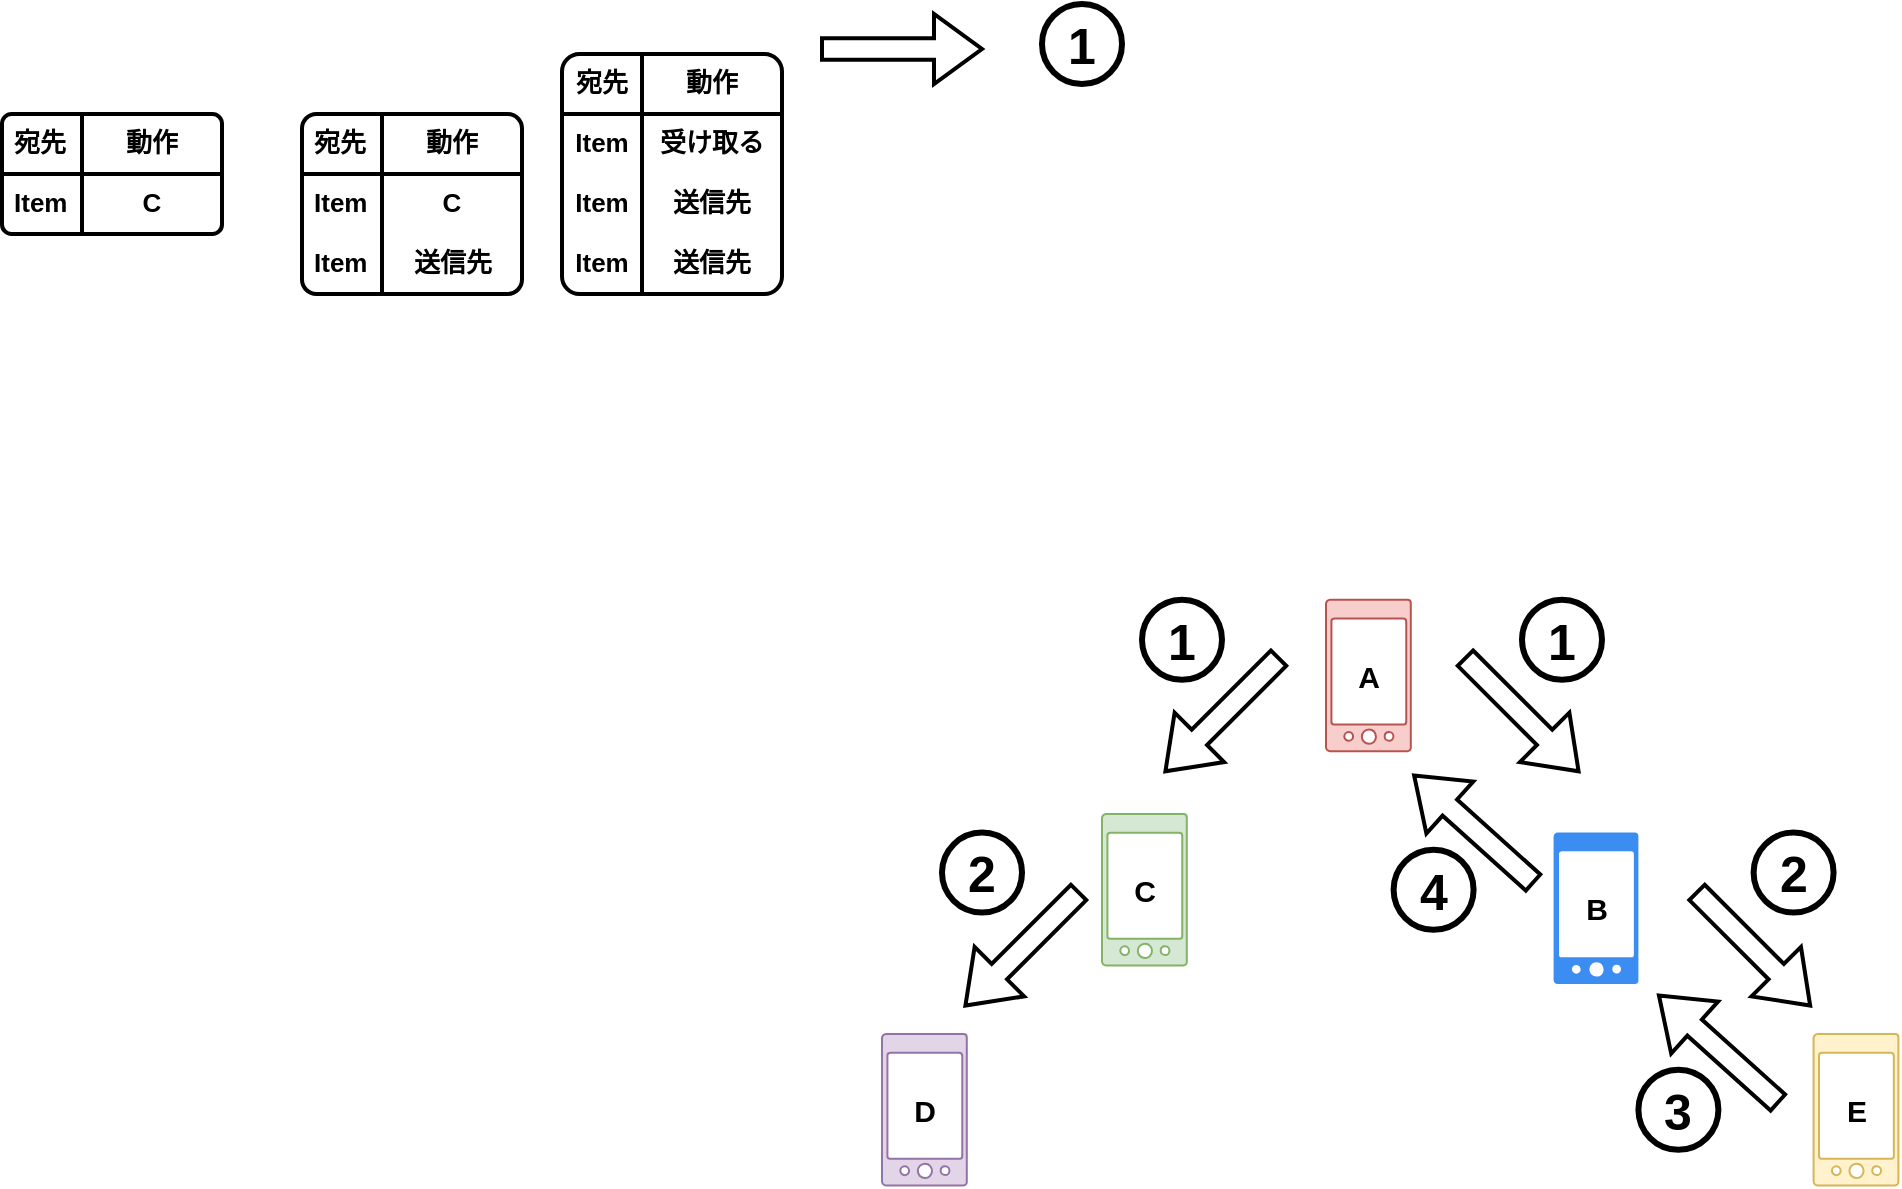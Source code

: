 <mxfile version="26.0.11">
  <diagram name="ページ1" id="_vRMY4wKFBXDXoaJsUKD">
    <mxGraphModel dx="2080" dy="833" grid="1" gridSize="10" guides="1" tooltips="1" connect="1" arrows="1" fold="1" page="1" pageScale="1" pageWidth="827" pageHeight="1169" math="0" shadow="0">
      <root>
        <mxCell id="0" />
        <mxCell id="1" parent="0" />
        <mxCell id="zwYwfQuwH_KNPQyuN6vb-121" value="" style="group;fontStyle=1;fontSize=13;" vertex="1" connectable="0" parent="1">
          <mxGeometry x="-120" y="60" width="110" height="90" as="geometry" />
        </mxCell>
        <mxCell id="zwYwfQuwH_KNPQyuN6vb-122" value="" style="shape=internalStorage;whiteSpace=wrap;html=1;dx=40;dy=30;rounded=1;arcSize=8;strokeWidth=2;fontStyle=1;fontSize=13;" vertex="1" parent="zwYwfQuwH_KNPQyuN6vb-121">
          <mxGeometry width="110" height="90" as="geometry" />
        </mxCell>
        <mxCell id="zwYwfQuwH_KNPQyuN6vb-123" value="宛先" style="text;strokeColor=none;fillColor=none;spacingLeft=4;spacingRight=4;overflow=hidden;rotatable=0;points=[[0,0.5],[1,0.5]];portConstraint=eastwest;fontSize=13;whiteSpace=wrap;html=1;fontStyle=1" vertex="1" parent="zwYwfQuwH_KNPQyuN6vb-121">
          <mxGeometry width="40" height="30" as="geometry" />
        </mxCell>
        <mxCell id="zwYwfQuwH_KNPQyuN6vb-124" value="動作" style="text;strokeColor=none;fillColor=none;spacingLeft=4;spacingRight=4;overflow=hidden;rotatable=0;points=[[0,0.5],[1,0.5]];portConstraint=eastwest;fontSize=13;whiteSpace=wrap;html=1;fontStyle=1;align=center;" vertex="1" parent="zwYwfQuwH_KNPQyuN6vb-121">
          <mxGeometry x="50" width="50" height="30" as="geometry" />
        </mxCell>
        <mxCell id="zwYwfQuwH_KNPQyuN6vb-125" value="Item" style="text;strokeColor=none;fillColor=none;spacingLeft=4;spacingRight=4;overflow=hidden;rotatable=0;points=[[0,0.5],[1,0.5]];portConstraint=eastwest;fontSize=13;whiteSpace=wrap;html=1;fontStyle=1" vertex="1" parent="zwYwfQuwH_KNPQyuN6vb-121">
          <mxGeometry y="30" width="40" height="30" as="geometry" />
        </mxCell>
        <mxCell id="zwYwfQuwH_KNPQyuN6vb-126" value="Item" style="text;strokeColor=none;fillColor=none;spacingLeft=4;spacingRight=4;overflow=hidden;rotatable=0;points=[[0,0.5],[1,0.5]];portConstraint=eastwest;fontSize=13;whiteSpace=wrap;html=1;fontStyle=1" vertex="1" parent="zwYwfQuwH_KNPQyuN6vb-121">
          <mxGeometry y="60" width="40" height="30" as="geometry" />
        </mxCell>
        <mxCell id="zwYwfQuwH_KNPQyuN6vb-127" value="C" style="text;strokeColor=none;fillColor=none;spacingLeft=4;spacingRight=4;overflow=hidden;rotatable=0;points=[[0,0.5],[1,0.5]];portConstraint=eastwest;fontSize=13;whiteSpace=wrap;html=1;align=center;fontStyle=1" vertex="1" parent="zwYwfQuwH_KNPQyuN6vb-121">
          <mxGeometry x="40" y="30" width="70" height="30" as="geometry" />
        </mxCell>
        <mxCell id="zwYwfQuwH_KNPQyuN6vb-128" value="送信先" style="text;strokeColor=none;fillColor=none;spacingLeft=4;spacingRight=4;overflow=hidden;rotatable=0;points=[[0,0.5],[1,0.5]];portConstraint=eastwest;fontSize=13;whiteSpace=wrap;html=1;fontStyle=1" vertex="1" parent="zwYwfQuwH_KNPQyuN6vb-121">
          <mxGeometry x="50" y="60" width="50" height="30" as="geometry" />
        </mxCell>
        <mxCell id="zwYwfQuwH_KNPQyuN6vb-217" value="" style="html=1;shadow=0;dashed=0;align=center;verticalAlign=middle;shape=mxgraph.arrows2.arrow;dy=0.69;dx=24;notch=0;fontSize=16;strokeWidth=2;" vertex="1" parent="1">
          <mxGeometry x="140" y="10" width="80" height="35" as="geometry" />
        </mxCell>
        <mxCell id="zwYwfQuwH_KNPQyuN6vb-254" value="" style="group;align=center;" vertex="1" connectable="0" parent="1">
          <mxGeometry x="10" y="30" width="110" height="120" as="geometry" />
        </mxCell>
        <mxCell id="zwYwfQuwH_KNPQyuN6vb-255" value="" style="shape=internalStorage;whiteSpace=wrap;html=1;dx=40;dy=30;rounded=1;arcSize=8;strokeWidth=2;fontStyle=1;fontSize=13;align=center;" vertex="1" parent="zwYwfQuwH_KNPQyuN6vb-254">
          <mxGeometry width="110" height="120" as="geometry" />
        </mxCell>
        <mxCell id="zwYwfQuwH_KNPQyuN6vb-256" value="宛先" style="text;strokeColor=none;fillColor=none;spacingLeft=4;spacingRight=4;overflow=hidden;rotatable=0;points=[[0,0.5],[1,0.5]];portConstraint=eastwest;fontSize=13;whiteSpace=wrap;html=1;fontStyle=1;align=center;" vertex="1" parent="zwYwfQuwH_KNPQyuN6vb-254">
          <mxGeometry width="40" height="30" as="geometry" />
        </mxCell>
        <mxCell id="zwYwfQuwH_KNPQyuN6vb-257" value="動作" style="text;strokeColor=none;fillColor=none;spacingLeft=4;spacingRight=4;overflow=hidden;rotatable=0;points=[[0,0.5],[1,0.5]];portConstraint=eastwest;fontSize=13;whiteSpace=wrap;html=1;fontStyle=1;align=center;" vertex="1" parent="zwYwfQuwH_KNPQyuN6vb-254">
          <mxGeometry x="50" width="50" height="30" as="geometry" />
        </mxCell>
        <mxCell id="zwYwfQuwH_KNPQyuN6vb-258" value="Item" style="text;strokeColor=none;fillColor=none;spacingLeft=4;spacingRight=4;overflow=hidden;rotatable=0;points=[[0,0.5],[1,0.5]];portConstraint=eastwest;fontSize=13;whiteSpace=wrap;html=1;fontStyle=1;align=center;" vertex="1" parent="zwYwfQuwH_KNPQyuN6vb-254">
          <mxGeometry y="30" width="40" height="30" as="geometry" />
        </mxCell>
        <mxCell id="zwYwfQuwH_KNPQyuN6vb-259" value="Item" style="text;strokeColor=none;fillColor=none;spacingLeft=4;spacingRight=4;overflow=hidden;rotatable=0;points=[[0,0.5],[1,0.5]];portConstraint=eastwest;fontSize=13;whiteSpace=wrap;html=1;fontStyle=1;align=center;" vertex="1" parent="zwYwfQuwH_KNPQyuN6vb-254">
          <mxGeometry y="60" width="40" height="30" as="geometry" />
        </mxCell>
        <mxCell id="zwYwfQuwH_KNPQyuN6vb-260" value="受け取る" style="text;strokeColor=none;fillColor=none;spacingLeft=4;spacingRight=4;overflow=hidden;rotatable=0;points=[[0,0.5],[1,0.5]];portConstraint=eastwest;fontSize=13;whiteSpace=wrap;html=1;align=center;fontStyle=1" vertex="1" parent="zwYwfQuwH_KNPQyuN6vb-254">
          <mxGeometry x="40" y="30" width="70" height="30" as="geometry" />
        </mxCell>
        <mxCell id="zwYwfQuwH_KNPQyuN6vb-261" value="送信先" style="text;strokeColor=none;fillColor=none;spacingLeft=4;spacingRight=4;overflow=hidden;rotatable=0;points=[[0,0.5],[1,0.5]];portConstraint=eastwest;fontSize=13;whiteSpace=wrap;html=1;fontStyle=1;align=center;" vertex="1" parent="zwYwfQuwH_KNPQyuN6vb-254">
          <mxGeometry x="50" y="60" width="50" height="30" as="geometry" />
        </mxCell>
        <mxCell id="zwYwfQuwH_KNPQyuN6vb-262" value="送信先" style="text;strokeColor=none;fillColor=none;spacingLeft=4;spacingRight=4;overflow=hidden;rotatable=0;points=[[0,0.5],[1,0.5]];portConstraint=eastwest;fontSize=13;whiteSpace=wrap;html=1;fontStyle=1;align=center;" vertex="1" parent="zwYwfQuwH_KNPQyuN6vb-254">
          <mxGeometry x="50" y="90" width="50" height="30" as="geometry" />
        </mxCell>
        <mxCell id="zwYwfQuwH_KNPQyuN6vb-263" value="Item" style="text;strokeColor=none;fillColor=none;spacingLeft=4;spacingRight=4;overflow=hidden;rotatable=0;points=[[0,0.5],[1,0.5]];portConstraint=eastwest;fontSize=13;whiteSpace=wrap;html=1;fontStyle=1;align=center;" vertex="1" parent="zwYwfQuwH_KNPQyuN6vb-254">
          <mxGeometry y="90" width="40" height="30" as="geometry" />
        </mxCell>
        <mxCell id="zwYwfQuwH_KNPQyuN6vb-273" value="" style="group" vertex="1" connectable="0" parent="1">
          <mxGeometry x="-270" y="60" width="110" height="60" as="geometry" />
        </mxCell>
        <mxCell id="zwYwfQuwH_KNPQyuN6vb-274" value="" style="shape=internalStorage;whiteSpace=wrap;html=1;dx=40;dy=30;rounded=1;arcSize=8;strokeWidth=2;fontStyle=1;fontSize=13;container=0;" vertex="1" parent="zwYwfQuwH_KNPQyuN6vb-273">
          <mxGeometry width="110" height="60" as="geometry" />
        </mxCell>
        <mxCell id="zwYwfQuwH_KNPQyuN6vb-275" value="宛先" style="text;strokeColor=none;fillColor=none;spacingLeft=4;spacingRight=4;overflow=hidden;rotatable=0;points=[[0,0.5],[1,0.5]];portConstraint=eastwest;fontSize=13;whiteSpace=wrap;html=1;fontStyle=1;container=0;" vertex="1" parent="zwYwfQuwH_KNPQyuN6vb-273">
          <mxGeometry width="40" height="30" as="geometry" />
        </mxCell>
        <mxCell id="zwYwfQuwH_KNPQyuN6vb-276" value="動作" style="text;strokeColor=none;fillColor=none;spacingLeft=4;spacingRight=4;overflow=hidden;rotatable=0;points=[[0,0.5],[1,0.5]];portConstraint=eastwest;fontSize=13;whiteSpace=wrap;html=1;fontStyle=1;container=0;align=center;" vertex="1" parent="zwYwfQuwH_KNPQyuN6vb-273">
          <mxGeometry x="50" width="50" height="30" as="geometry" />
        </mxCell>
        <mxCell id="zwYwfQuwH_KNPQyuN6vb-277" value="Item" style="text;strokeColor=none;fillColor=none;spacingLeft=4;spacingRight=4;overflow=hidden;rotatable=0;points=[[0,0.5],[1,0.5]];portConstraint=eastwest;fontSize=13;whiteSpace=wrap;html=1;fontStyle=1;container=0;" vertex="1" parent="zwYwfQuwH_KNPQyuN6vb-273">
          <mxGeometry y="30" width="40" height="30" as="geometry" />
        </mxCell>
        <mxCell id="zwYwfQuwH_KNPQyuN6vb-278" value="C" style="text;strokeColor=none;fillColor=none;spacingLeft=4;spacingRight=4;overflow=hidden;rotatable=0;points=[[0,0.5],[1,0.5]];portConstraint=eastwest;fontSize=13;whiteSpace=wrap;html=1;align=center;fontStyle=1;container=0;" vertex="1" parent="zwYwfQuwH_KNPQyuN6vb-273">
          <mxGeometry x="40" y="30" width="70" height="30" as="geometry" />
        </mxCell>
        <mxCell id="zwYwfQuwH_KNPQyuN6vb-423" value="" style="group" vertex="1" connectable="0" parent="1">
          <mxGeometry x="392" y="302.86" width="42.4" height="75.72" as="geometry" />
        </mxCell>
        <mxCell id="zwYwfQuwH_KNPQyuN6vb-2" value="" style="sketch=0;aspect=fixed;strokeColor=#b85450;shadow=0;fillColor=#f8cecc;verticalAlign=top;labelPosition=center;verticalLabelPosition=bottom;shape=mxgraph.gcp2.phone_android;fontSize=16;container=0;" vertex="1" parent="zwYwfQuwH_KNPQyuN6vb-423">
          <mxGeometry width="42.4" height="75.72" as="geometry" />
        </mxCell>
        <mxCell id="zwYwfQuwH_KNPQyuN6vb-51" value="&lt;b&gt;&lt;font style=&quot;font-size: 15px;&quot;&gt;A&lt;/font&gt;&lt;/b&gt;" style="text;html=1;align=center;verticalAlign=middle;whiteSpace=wrap;rounded=0;container=0;" vertex="1" parent="zwYwfQuwH_KNPQyuN6vb-423">
          <mxGeometry x="11.8" y="22.86" width="18.8" height="30" as="geometry" />
        </mxCell>
        <mxCell id="zwYwfQuwH_KNPQyuN6vb-424" value="" style="group" vertex="1" connectable="0" parent="1">
          <mxGeometry x="505.8" y="419.28" width="42.4" height="75.72" as="geometry" />
        </mxCell>
        <mxCell id="zwYwfQuwH_KNPQyuN6vb-5" value="" style="sketch=0;aspect=fixed;strokeColor=none;shadow=0;fillColor=#3B8DF1;verticalAlign=top;labelPosition=center;verticalLabelPosition=bottom;shape=mxgraph.gcp2.phone_android;fontSize=16;container=0;" vertex="1" parent="zwYwfQuwH_KNPQyuN6vb-424">
          <mxGeometry width="42.4" height="75.72" as="geometry" />
        </mxCell>
        <mxCell id="zwYwfQuwH_KNPQyuN6vb-52" value="&lt;b&gt;&lt;font style=&quot;font-size: 15px;&quot;&gt;B&lt;/font&gt;&lt;/b&gt;" style="text;html=1;align=center;verticalAlign=middle;whiteSpace=wrap;rounded=0;container=0;" vertex="1" parent="zwYwfQuwH_KNPQyuN6vb-424">
          <mxGeometry x="11.8" y="22.86" width="18.8" height="30" as="geometry" />
        </mxCell>
        <mxCell id="zwYwfQuwH_KNPQyuN6vb-425" value="" style="group" vertex="1" connectable="0" parent="1">
          <mxGeometry x="280" y="410" width="42.4" height="75.72" as="geometry" />
        </mxCell>
        <mxCell id="zwYwfQuwH_KNPQyuN6vb-4" value="" style="sketch=0;aspect=fixed;strokeColor=#82b366;shadow=0;fillColor=#d5e8d4;verticalAlign=top;labelPosition=center;verticalLabelPosition=bottom;shape=mxgraph.gcp2.phone_android;fontSize=16;container=0;" vertex="1" parent="zwYwfQuwH_KNPQyuN6vb-425">
          <mxGeometry width="42.4" height="75.72" as="geometry" />
        </mxCell>
        <mxCell id="zwYwfQuwH_KNPQyuN6vb-53" value="&lt;b&gt;&lt;font style=&quot;font-size: 15px;&quot;&gt;C&lt;/font&gt;&lt;/b&gt;" style="text;html=1;align=center;verticalAlign=middle;whiteSpace=wrap;rounded=0;container=0;" vertex="1" parent="zwYwfQuwH_KNPQyuN6vb-425">
          <mxGeometry x="11.8" y="22.86" width="18.8" height="30" as="geometry" />
        </mxCell>
        <mxCell id="zwYwfQuwH_KNPQyuN6vb-426" value="" style="group" vertex="1" connectable="0" parent="1">
          <mxGeometry x="170" y="520" width="42.4" height="75.72" as="geometry" />
        </mxCell>
        <mxCell id="zwYwfQuwH_KNPQyuN6vb-421" value="" style="sketch=0;aspect=fixed;strokeColor=#9673a6;shadow=0;fillColor=#e1d5e7;verticalAlign=top;labelPosition=center;verticalLabelPosition=bottom;shape=mxgraph.gcp2.phone_android;fontSize=16;container=0;" vertex="1" parent="zwYwfQuwH_KNPQyuN6vb-426">
          <mxGeometry width="42.4" height="75.72" as="geometry" />
        </mxCell>
        <mxCell id="zwYwfQuwH_KNPQyuN6vb-422" value="&lt;b&gt;&lt;font style=&quot;font-size: 15px;&quot;&gt;D&lt;/font&gt;&lt;/b&gt;" style="text;html=1;align=center;verticalAlign=middle;whiteSpace=wrap;rounded=0;container=0;" vertex="1" parent="zwYwfQuwH_KNPQyuN6vb-426">
          <mxGeometry x="11.8" y="22.86" width="18.8" height="30" as="geometry" />
        </mxCell>
        <mxCell id="zwYwfQuwH_KNPQyuN6vb-427" value="" style="group" vertex="1" connectable="0" parent="1">
          <mxGeometry x="635.8" y="520" width="42.4" height="75.72" as="geometry" />
        </mxCell>
        <mxCell id="zwYwfQuwH_KNPQyuN6vb-428" value="" style="sketch=0;aspect=fixed;strokeColor=#d6b656;shadow=0;fillColor=#fff2cc;verticalAlign=top;labelPosition=center;verticalLabelPosition=bottom;shape=mxgraph.gcp2.phone_android;fontSize=16;container=0;" vertex="1" parent="zwYwfQuwH_KNPQyuN6vb-427">
          <mxGeometry width="42.4" height="75.72" as="geometry" />
        </mxCell>
        <mxCell id="zwYwfQuwH_KNPQyuN6vb-429" value="&lt;b&gt;&lt;font style=&quot;font-size: 15px;&quot;&gt;E&lt;/font&gt;&lt;/b&gt;" style="text;html=1;align=center;verticalAlign=middle;whiteSpace=wrap;rounded=0;container=0;" vertex="1" parent="zwYwfQuwH_KNPQyuN6vb-427">
          <mxGeometry x="11.8" y="22.86" width="18.8" height="30" as="geometry" />
        </mxCell>
        <mxCell id="zwYwfQuwH_KNPQyuN6vb-435" value="" style="html=1;shadow=0;dashed=0;align=center;verticalAlign=middle;shape=mxgraph.arrows2.arrow;dy=0.69;dx=24;notch=0;fontSize=16;rotation=45;strokeWidth=2;" vertex="1" parent="1">
          <mxGeometry x="450" y="342.86" width="80" height="35" as="geometry" />
        </mxCell>
        <mxCell id="zwYwfQuwH_KNPQyuN6vb-439" value="" style="html=1;shadow=0;dashed=0;align=center;verticalAlign=middle;shape=mxgraph.arrows2.arrow;dy=0.69;dx=24;notch=0;fontSize=16;rotation=-225;strokeWidth=2;" vertex="1" parent="1">
          <mxGeometry x="300" y="342.86" width="80" height="35" as="geometry" />
        </mxCell>
        <mxCell id="zwYwfQuwH_KNPQyuN6vb-446" value="&lt;font style=&quot;font-size: 25px;&quot;&gt;&lt;b style=&quot;&quot;&gt;1&lt;/b&gt;&lt;/font&gt;" style="ellipse;whiteSpace=wrap;html=1;aspect=fixed;fillColor=none;strokeWidth=3;" vertex="1" parent="1">
          <mxGeometry x="490" y="302.86" width="40" height="40" as="geometry" />
        </mxCell>
        <mxCell id="zwYwfQuwH_KNPQyuN6vb-447" value="&lt;font style=&quot;font-size: 25px;&quot;&gt;&lt;b style=&quot;&quot;&gt;1&lt;/b&gt;&lt;/font&gt;" style="ellipse;whiteSpace=wrap;html=1;aspect=fixed;fillColor=none;strokeWidth=3;" vertex="1" parent="1">
          <mxGeometry x="250" y="5.0" width="40" height="40" as="geometry" />
        </mxCell>
        <mxCell id="zwYwfQuwH_KNPQyuN6vb-448" value="&lt;font style=&quot;font-size: 25px;&quot;&gt;&lt;b style=&quot;&quot;&gt;1&lt;/b&gt;&lt;/font&gt;" style="ellipse;whiteSpace=wrap;html=1;aspect=fixed;fillColor=none;strokeWidth=3;" vertex="1" parent="1">
          <mxGeometry x="300" y="302.86" width="40" height="40" as="geometry" />
        </mxCell>
        <mxCell id="zwYwfQuwH_KNPQyuN6vb-450" value="" style="html=1;shadow=0;dashed=0;align=center;verticalAlign=middle;shape=mxgraph.arrows2.arrow;dy=0.69;dx=24;notch=0;fontSize=16;strokeWidth=2;rotation=45;" vertex="1" parent="1">
          <mxGeometry x="565.8" y="460" width="80" height="35" as="geometry" />
        </mxCell>
        <mxCell id="zwYwfQuwH_KNPQyuN6vb-456" value="" style="html=1;shadow=0;dashed=0;align=center;verticalAlign=middle;shape=mxgraph.arrows2.arrow;dy=0.69;dx=24;notch=0;fontSize=16;rotation=-225;strokeWidth=2;" vertex="1" parent="1">
          <mxGeometry x="200" y="460" width="80" height="35" as="geometry" />
        </mxCell>
        <mxCell id="zwYwfQuwH_KNPQyuN6vb-457" value="&lt;span style=&quot;font-size: 25px;&quot;&gt;&lt;b&gt;2&lt;/b&gt;&lt;/span&gt;" style="ellipse;whiteSpace=wrap;html=1;aspect=fixed;fillColor=none;strokeWidth=3;" vertex="1" parent="1">
          <mxGeometry x="200" y="419.28" width="40" height="40" as="geometry" />
        </mxCell>
        <mxCell id="zwYwfQuwH_KNPQyuN6vb-458" value="&lt;span style=&quot;font-size: 25px;&quot;&gt;&lt;b&gt;2&lt;/b&gt;&lt;/span&gt;" style="ellipse;whiteSpace=wrap;html=1;aspect=fixed;fillColor=none;strokeWidth=3;" vertex="1" parent="1">
          <mxGeometry x="605.8" y="419.28" width="40" height="40" as="geometry" />
        </mxCell>
        <mxCell id="zwYwfQuwH_KNPQyuN6vb-459" value="" style="html=1;shadow=0;dashed=0;align=center;verticalAlign=middle;shape=mxgraph.arrows2.arrow;dy=0.69;dx=24;notch=0;fontSize=16;strokeWidth=2;rotation=-138;" vertex="1" parent="1">
          <mxGeometry x="548.2" y="510" width="80" height="35" as="geometry" />
        </mxCell>
        <mxCell id="zwYwfQuwH_KNPQyuN6vb-460" value="&lt;font style=&quot;font-size: 25px;&quot;&gt;&lt;b style=&quot;&quot;&gt;3&lt;/b&gt;&lt;/font&gt;" style="ellipse;whiteSpace=wrap;html=1;aspect=fixed;fillColor=none;strokeWidth=3;" vertex="1" parent="1">
          <mxGeometry x="548.2" y="537.86" width="40" height="40" as="geometry" />
        </mxCell>
        <mxCell id="zwYwfQuwH_KNPQyuN6vb-462" value="" style="html=1;shadow=0;dashed=0;align=center;verticalAlign=middle;shape=mxgraph.arrows2.arrow;dy=0.69;dx=24;notch=0;fontSize=16;strokeWidth=2;rotation=-138;" vertex="1" parent="1">
          <mxGeometry x="425.8" y="400" width="80" height="35" as="geometry" />
        </mxCell>
        <mxCell id="zwYwfQuwH_KNPQyuN6vb-463" value="&lt;font style=&quot;font-size: 25px;&quot;&gt;&lt;b style=&quot;&quot;&gt;4&lt;/b&gt;&lt;/font&gt;" style="ellipse;whiteSpace=wrap;html=1;aspect=fixed;fillColor=none;strokeWidth=3;" vertex="1" parent="1">
          <mxGeometry x="425.8" y="427.86" width="40" height="40" as="geometry" />
        </mxCell>
      </root>
    </mxGraphModel>
  </diagram>
</mxfile>
